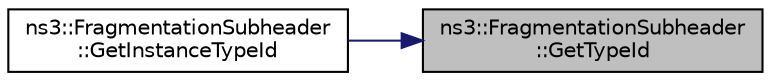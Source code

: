 digraph "ns3::FragmentationSubheader::GetTypeId"
{
 // LATEX_PDF_SIZE
  edge [fontname="Helvetica",fontsize="10",labelfontname="Helvetica",labelfontsize="10"];
  node [fontname="Helvetica",fontsize="10",shape=record];
  rankdir="RL";
  Node1 [label="ns3::FragmentationSubheader\l::GetTypeId",height=0.2,width=0.4,color="black", fillcolor="grey75", style="filled", fontcolor="black",tooltip="Get the type ID."];
  Node1 -> Node2 [dir="back",color="midnightblue",fontsize="10",style="solid",fontname="Helvetica"];
  Node2 [label="ns3::FragmentationSubheader\l::GetInstanceTypeId",height=0.2,width=0.4,color="black", fillcolor="white", style="filled",URL="$classns3_1_1_fragmentation_subheader.html#ab0579a896244d1ad8e14984bb77469ad",tooltip="Get the most derived TypeId for this Object."];
}
